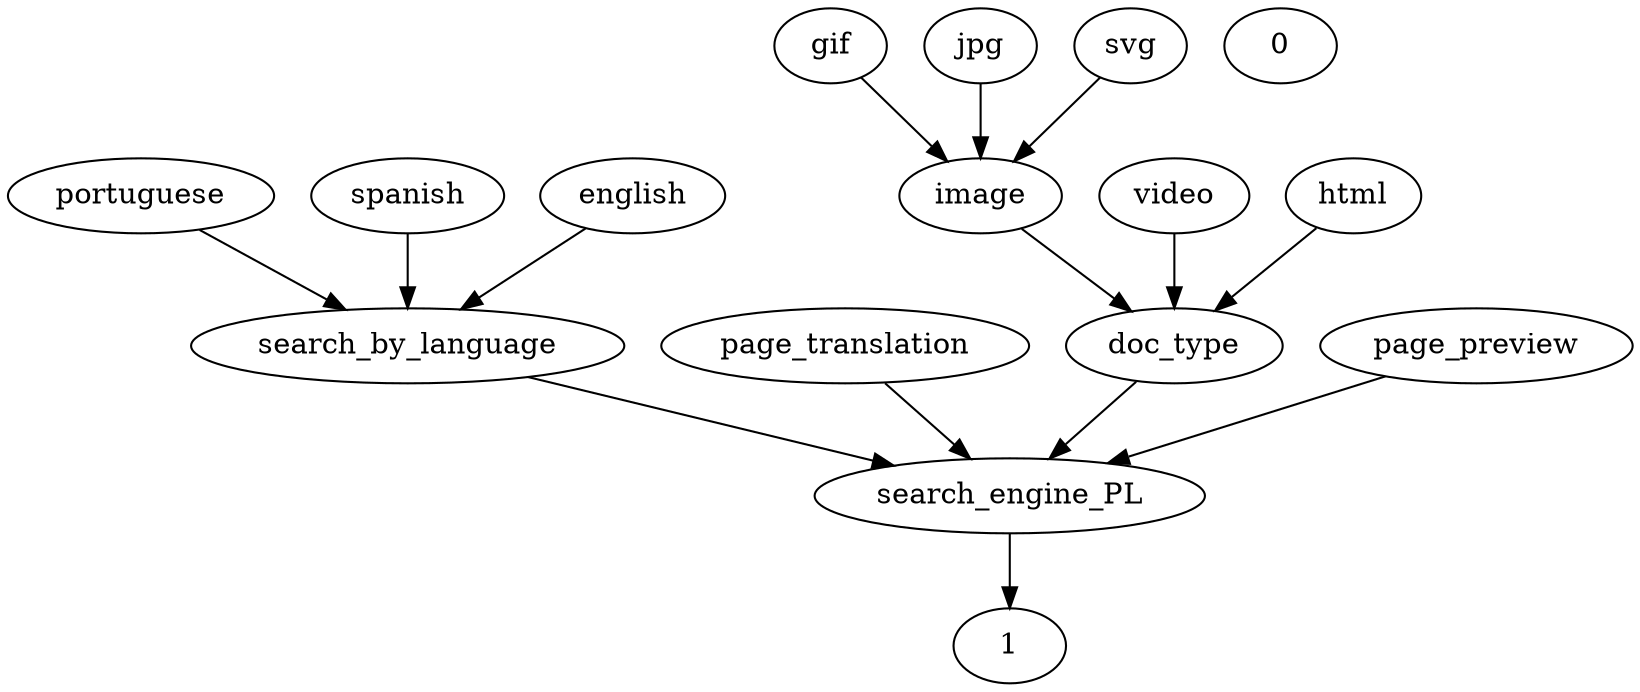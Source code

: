 digraph G {
  portuguese;
  page_translation;
  doc_type;
  spanish;
  gif;
  page_preview;
  search_engine_PL;
  search_by_language;
  image;
  video;
  0;
  html;
  jpg;
  svg;
  1;
  english;
  video -> doc_type;
  html -> doc_type;
  page_translation -> search_engine_PL;
  english -> search_by_language;
  spanish -> search_by_language;
  svg -> image;
  image -> doc_type;
  jpg -> image;
  page_preview -> search_engine_PL;
  search_engine_PL -> 1;
  gif -> image;
  portuguese -> search_by_language;
  search_by_language -> search_engine_PL;
  doc_type -> search_engine_PL;
}
